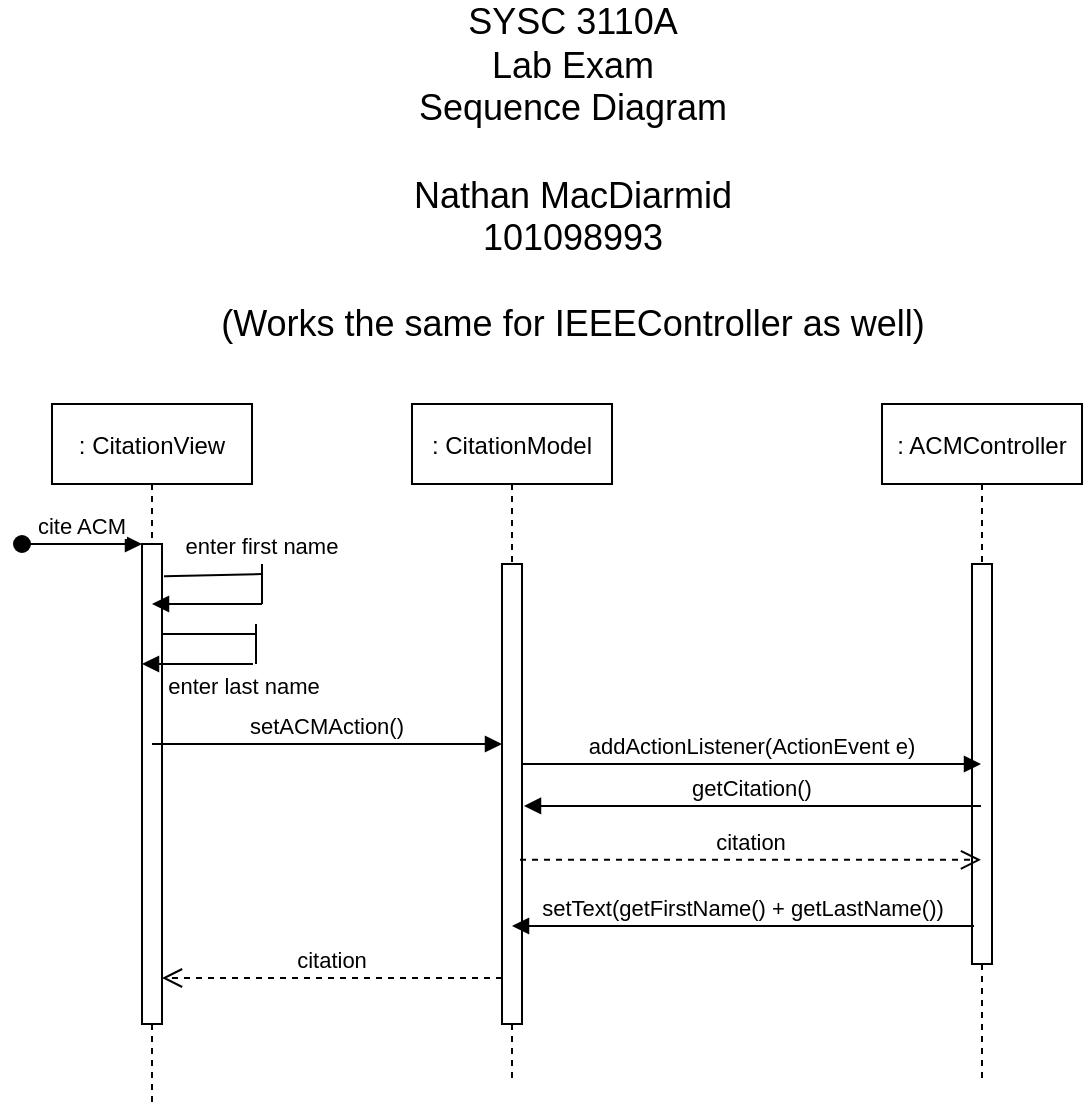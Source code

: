 <mxfile version="15.7.1" type="device"><diagram id="kgpKYQtTHZ0yAKxKKP6v" name="Page-1"><mxGraphModel dx="946" dy="589" grid="1" gridSize="10" guides="1" tooltips="1" connect="1" arrows="1" fold="1" page="1" pageScale="1" pageWidth="850" pageHeight="1100" math="0" shadow="0"><root><mxCell id="0"/><mxCell id="1" parent="0"/><mxCell id="3nuBFxr9cyL0pnOWT2aG-1" value=": CitationView" style="shape=umlLifeline;perimeter=lifelinePerimeter;container=1;collapsible=0;recursiveResize=0;rounded=0;shadow=0;strokeWidth=1;" parent="1" vertex="1"><mxGeometry x="185" y="220" width="100" height="350" as="geometry"/></mxCell><mxCell id="3nuBFxr9cyL0pnOWT2aG-2" value="" style="points=[];perimeter=orthogonalPerimeter;rounded=0;shadow=0;strokeWidth=1;" parent="3nuBFxr9cyL0pnOWT2aG-1" vertex="1"><mxGeometry x="45" y="70" width="10" height="240" as="geometry"/></mxCell><mxCell id="3nuBFxr9cyL0pnOWT2aG-3" value="cite ACM" style="verticalAlign=bottom;startArrow=oval;endArrow=block;startSize=8;shadow=0;strokeWidth=1;" parent="3nuBFxr9cyL0pnOWT2aG-1" target="3nuBFxr9cyL0pnOWT2aG-2" edge="1"><mxGeometry relative="1" as="geometry"><mxPoint x="-15" y="70" as="sourcePoint"/></mxGeometry></mxCell><mxCell id="p8sVhD7eZkn25XWVQlta-7" value="" style="endArrow=none;html=1;rounded=0;exitX=1.3;exitY=0.079;exitDx=0;exitDy=0;exitPerimeter=0;" edge="1" parent="3nuBFxr9cyL0pnOWT2aG-1"><mxGeometry width="50" height="50" relative="1" as="geometry"><mxPoint x="55" y="115.01" as="sourcePoint"/><mxPoint x="102" y="115" as="targetPoint"/></mxGeometry></mxCell><mxCell id="p8sVhD7eZkn25XWVQlta-8" value="" style="endArrow=none;html=1;rounded=0;" edge="1" parent="3nuBFxr9cyL0pnOWT2aG-1"><mxGeometry width="50" height="50" relative="1" as="geometry"><mxPoint x="102" y="110" as="sourcePoint"/><mxPoint x="102" y="130" as="targetPoint"/></mxGeometry></mxCell><mxCell id="p8sVhD7eZkn25XWVQlta-9" value="enter last name" style="verticalAlign=bottom;endArrow=block;shadow=0;strokeWidth=1;" edge="1" parent="3nuBFxr9cyL0pnOWT2aG-1"><mxGeometry x="-0.802" y="20" relative="1" as="geometry"><mxPoint x="100.5" y="130" as="sourcePoint"/><mxPoint x="45" y="130" as="targetPoint"/><mxPoint x="1" as="offset"/></mxGeometry></mxCell><mxCell id="3nuBFxr9cyL0pnOWT2aG-5" value=": CitationModel" style="shape=umlLifeline;perimeter=lifelinePerimeter;container=1;collapsible=0;recursiveResize=0;rounded=0;shadow=0;strokeWidth=1;" parent="1" vertex="1"><mxGeometry x="365" y="220" width="100" height="340" as="geometry"/></mxCell><mxCell id="3nuBFxr9cyL0pnOWT2aG-6" value="" style="points=[];perimeter=orthogonalPerimeter;rounded=0;shadow=0;strokeWidth=1;" parent="3nuBFxr9cyL0pnOWT2aG-5" vertex="1"><mxGeometry x="45" y="80" width="10" height="230" as="geometry"/></mxCell><mxCell id="3nuBFxr9cyL0pnOWT2aG-7" value="citation" style="verticalAlign=bottom;endArrow=open;dashed=1;endSize=8;exitX=0;exitY=0.9;shadow=0;strokeWidth=1;exitDx=0;exitDy=0;exitPerimeter=0;" parent="1" source="3nuBFxr9cyL0pnOWT2aG-6" target="3nuBFxr9cyL0pnOWT2aG-2" edge="1"><mxGeometry relative="1" as="geometry"><mxPoint x="340" y="376" as="targetPoint"/></mxGeometry></mxCell><mxCell id="3nuBFxr9cyL0pnOWT2aG-8" value="enter first name" style="verticalAlign=bottom;endArrow=block;shadow=0;strokeWidth=1;" parent="1" target="3nuBFxr9cyL0pnOWT2aG-1" edge="1"><mxGeometry x="-1" y="-20" relative="1" as="geometry"><mxPoint x="290" y="320" as="sourcePoint"/><mxPoint x="360" y="200" as="targetPoint"/><mxPoint as="offset"/></mxGeometry></mxCell><mxCell id="3nuBFxr9cyL0pnOWT2aG-9" value="setACMAction()" style="verticalAlign=bottom;endArrow=block;shadow=0;strokeWidth=1;" parent="1" target="3nuBFxr9cyL0pnOWT2aG-6" edge="1"><mxGeometry relative="1" as="geometry"><mxPoint x="235" y="390" as="sourcePoint"/><mxPoint x="350" y="380" as="targetPoint"/></mxGeometry></mxCell><mxCell id="p8sVhD7eZkn25XWVQlta-3" value=": ACMController" style="shape=umlLifeline;perimeter=lifelinePerimeter;container=1;collapsible=0;recursiveResize=0;rounded=0;shadow=0;strokeWidth=1;" vertex="1" parent="1"><mxGeometry x="600" y="220" width="100" height="340" as="geometry"/></mxCell><mxCell id="p8sVhD7eZkn25XWVQlta-4" value="" style="points=[];perimeter=orthogonalPerimeter;rounded=0;shadow=0;strokeWidth=1;" vertex="1" parent="p8sVhD7eZkn25XWVQlta-3"><mxGeometry x="45" y="80" width="10" height="200" as="geometry"/></mxCell><mxCell id="p8sVhD7eZkn25XWVQlta-5" value="" style="endArrow=none;html=1;rounded=0;exitX=1.1;exitY=0.067;exitDx=0;exitDy=0;exitPerimeter=0;" edge="1" parent="1" source="3nuBFxr9cyL0pnOWT2aG-2"><mxGeometry width="50" height="50" relative="1" as="geometry"><mxPoint x="350" y="430" as="sourcePoint"/><mxPoint x="290" y="305" as="targetPoint"/></mxGeometry></mxCell><mxCell id="p8sVhD7eZkn25XWVQlta-6" value="" style="endArrow=none;html=1;rounded=0;" edge="1" parent="1"><mxGeometry width="50" height="50" relative="1" as="geometry"><mxPoint x="290" y="300" as="sourcePoint"/><mxPoint x="290" y="320" as="targetPoint"/></mxGeometry></mxCell><mxCell id="p8sVhD7eZkn25XWVQlta-10" value="addActionListener(ActionEvent e)" style="verticalAlign=bottom;endArrow=block;shadow=0;strokeWidth=1;" edge="1" parent="1" target="p8sVhD7eZkn25XWVQlta-3"><mxGeometry relative="1" as="geometry"><mxPoint x="420" y="400" as="sourcePoint"/><mxPoint x="424.5" y="395.95" as="targetPoint"/></mxGeometry></mxCell><mxCell id="3nuBFxr9cyL0pnOWT2aG-10" value="citation" style="verticalAlign=bottom;endArrow=open;dashed=1;endSize=8;exitX=0.9;exitY=0.643;shadow=0;strokeWidth=1;exitDx=0;exitDy=0;exitPerimeter=0;" parent="1" source="3nuBFxr9cyL0pnOWT2aG-6" target="p8sVhD7eZkn25XWVQlta-3" edge="1"><mxGeometry relative="1" as="geometry"><mxPoint x="305" y="397" as="targetPoint"/><mxPoint x="245" y="416" as="sourcePoint"/></mxGeometry></mxCell><mxCell id="p8sVhD7eZkn25XWVQlta-11" value="getCitation()" style="verticalAlign=bottom;endArrow=block;shadow=0;strokeWidth=1;entryX=1.1;entryY=0.526;entryDx=0;entryDy=0;entryPerimeter=0;" edge="1" parent="1" source="p8sVhD7eZkn25XWVQlta-3" target="3nuBFxr9cyL0pnOWT2aG-6"><mxGeometry relative="1" as="geometry"><mxPoint x="430" y="410" as="sourcePoint"/><mxPoint x="659.5" y="410" as="targetPoint"/></mxGeometry></mxCell><mxCell id="p8sVhD7eZkn25XWVQlta-12" value="setText(getFirstName() + getLastName())" style="verticalAlign=bottom;endArrow=block;shadow=0;strokeWidth=1;exitX=0.1;exitY=0.905;exitDx=0;exitDy=0;exitPerimeter=0;" edge="1" parent="1" source="p8sVhD7eZkn25XWVQlta-4" target="3nuBFxr9cyL0pnOWT2aG-5"><mxGeometry relative="1" as="geometry"><mxPoint x="659.5" y="437" as="sourcePoint"/><mxPoint x="430" y="437" as="targetPoint"/></mxGeometry></mxCell><mxCell id="p8sVhD7eZkn25XWVQlta-13" value="&lt;font style=&quot;font-size: 18px&quot;&gt;SYSC 3110A&lt;br&gt;Lab Exam&lt;br&gt;Sequence Diagram&lt;br&gt;&lt;br&gt;Nathan MacDiarmid&lt;br&gt;101098993&lt;br&gt;&lt;br&gt;(Works the same for IEEEController as well)&lt;/font&gt;" style="text;html=1;align=center;verticalAlign=middle;resizable=0;points=[];autosize=1;strokeColor=none;fillColor=none;" vertex="1" parent="1"><mxGeometry x="260" y="40" width="370" height="130" as="geometry"/></mxCell></root></mxGraphModel></diagram></mxfile>